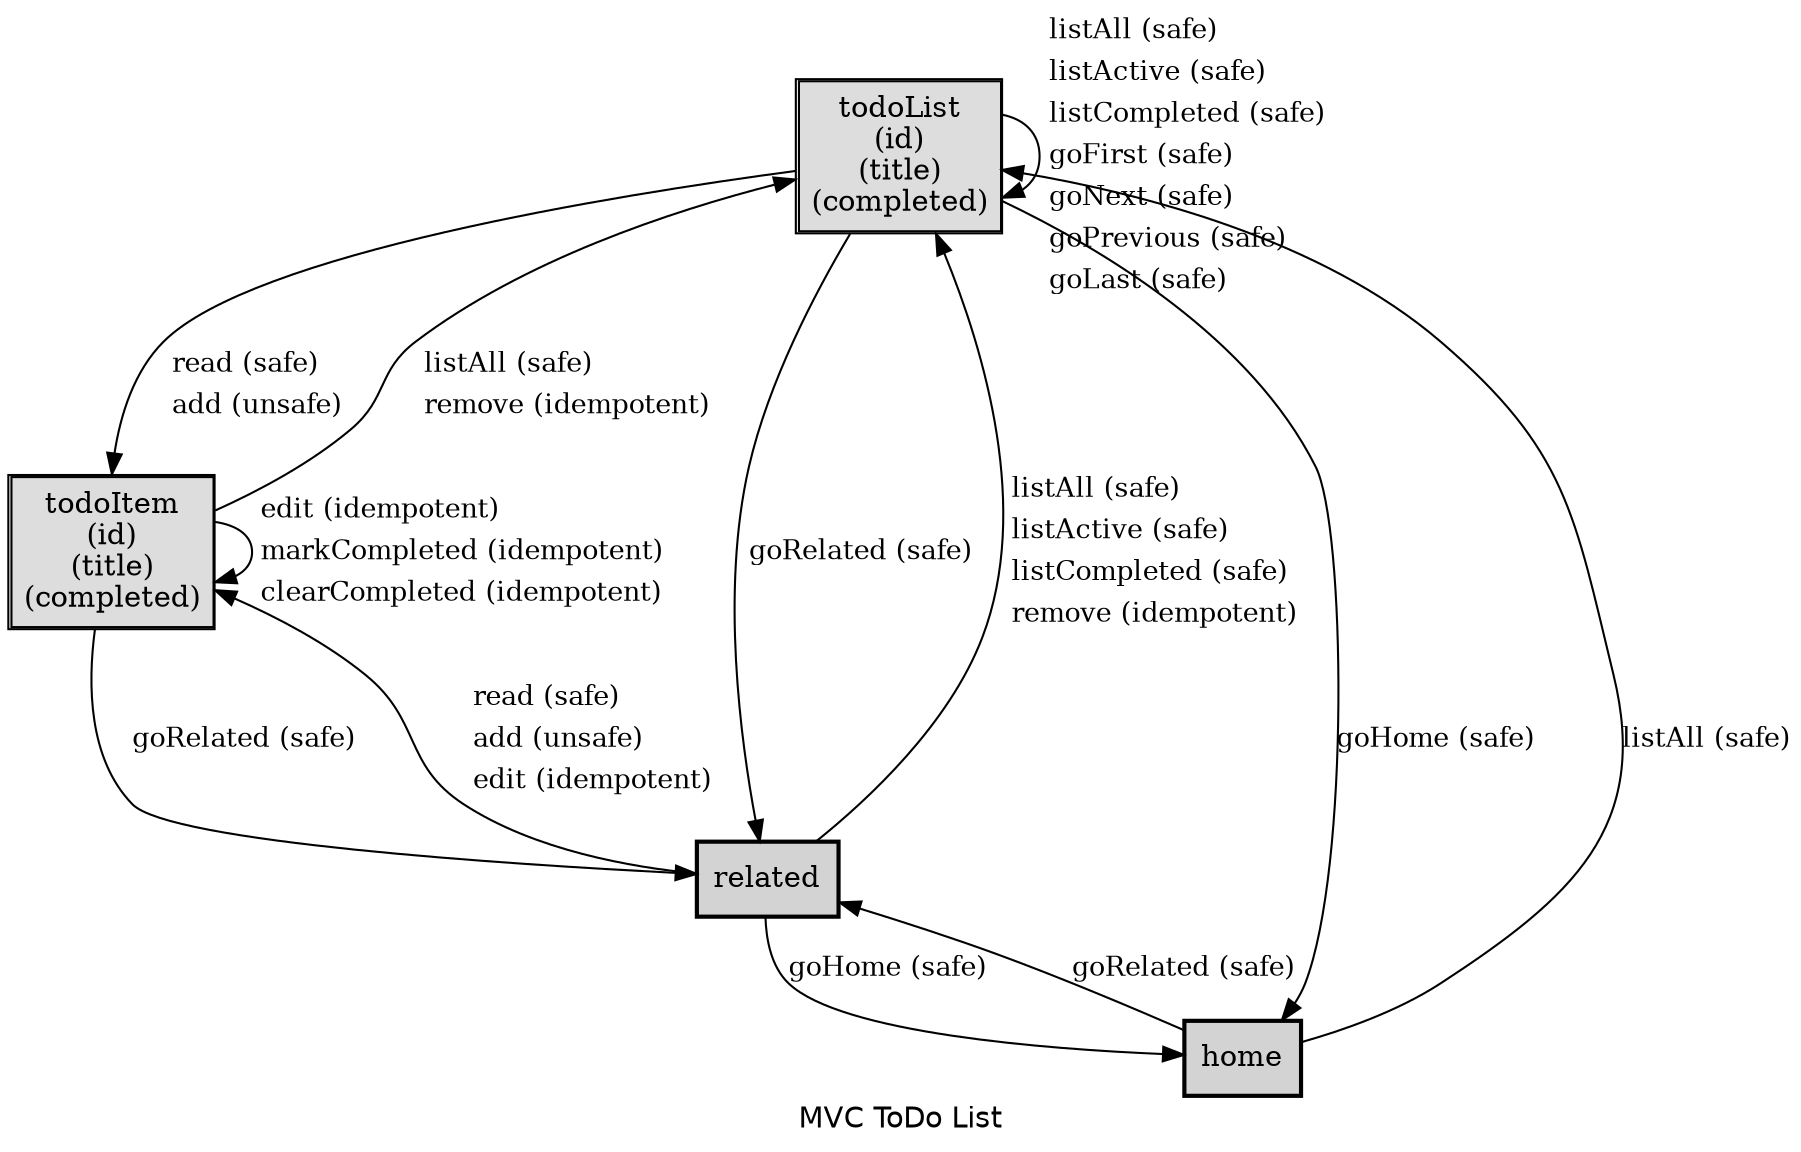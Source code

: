 digraph application_state_diagram {
  graph [
    labelloc="b";
    fontname="Helvetica"
    label="MVC ToDo List";
    URL="index.html" target="_parent"
  ];
  node [shape = box, style = "bold,filled"];

    todoList [style=solid, margin=0.02, label=<<table cellspacing="0" cellpadding="5" cellborder="1" border="0"><tr><td bgcolor="#dddddd">todoList<br />(id)<br />(title)<br />(completed)<br /></td></tr></table>>,shape=box URL="docs/semantic.todoList.html" target="_parent"]
    todoItem [style=solid, margin=0.02, label=<<table cellspacing="0" cellpadding="5" cellborder="1" border="0"><tr><td bgcolor="#dddddd">todoItem<br />(id)<br />(title)<br />(completed)<br /></td></tr></table>>,shape=box URL="docs/semantic.todoItem.html" target="_parent"]

    home -> todoList [label = "listAll (safe)" URL="docs/safe.listAll.html" target="_parent" fontsize=13];
    home -> related [label = "goRelated (safe)" URL="docs/safe.goRelated.html" target="_parent" fontsize=13];
    related -> home [label = "goHome (safe)" URL="docs/safe.goHome.html" target="_parent" fontsize=13];
    related -> todoList [label=<<table  border="0"><tr><td align="left" href="docs/safe.listAll.html">listAll (safe)</td></tr><tr><td align="left" href="docs/safe.listActive.html">listActive (safe)</td></tr><tr><td align="left" href="docs/safe.listCompleted.html">listCompleted (safe)</td></tr><tr><td align="left" href="docs/idempotent.remove.html">remove (idempotent)</td></tr></table>> fontsize=13];
    related -> todoItem [label=<<table  border="0"><tr><td align="left" href="docs/safe.read.html">read (safe)</td></tr><tr><td align="left" href="docs/unsafe.add.html">add (unsafe)</td></tr><tr><td align="left" href="docs/idempotent.edit.html">edit (idempotent)</td></tr></table>> fontsize=13];
    todoList -> todoItem [label=<<table  border="0"><tr><td align="left" href="docs/safe.read.html">read (safe)</td></tr><tr><td align="left" href="docs/unsafe.add.html">add (unsafe)</td></tr></table>> fontsize=13];
    todoList -> todoList [label=<<table  border="0"><tr><td align="left" href="docs/safe.listAll.html">listAll (safe)</td></tr><tr><td align="left" href="docs/safe.listActive.html">listActive (safe)</td></tr><tr><td align="left" href="docs/safe.listCompleted.html">listCompleted (safe)</td></tr><tr><td align="left" href="docs/safe.goFirst.html">goFirst (safe)</td></tr><tr><td align="left" href="docs/safe.goNext.html">goNext (safe)</td></tr><tr><td align="left" href="docs/safe.goPrevious.html">goPrevious (safe)</td></tr><tr><td align="left" href="docs/safe.goLast.html">goLast (safe)</td></tr></table>> fontsize=13];
    todoList -> home [label = "goHome (safe)" URL="docs/safe.goHome.html" target="_parent" fontsize=13];
    todoList -> related [label = "goRelated (safe)" URL="docs/safe.goRelated.html" target="_parent" fontsize=13];
    todoItem -> todoList [label=<<table  border="0"><tr><td align="left" href="docs/safe.listAll.html">listAll (safe)</td></tr><tr><td align="left" href="docs/idempotent.remove.html">remove (idempotent)</td></tr></table>> fontsize=13];
    todoItem -> todoItem [label=<<table  border="0"><tr><td align="left" href="docs/idempotent.edit.html">edit (idempotent)</td></tr><tr><td align="left" href="docs/idempotent.markCompleted.html">markCompleted (idempotent)</td></tr><tr><td align="left" href="docs/idempotent.clearCompleted.html">clearCompleted (idempotent)</td></tr></table>> fontsize=13];
    todoItem -> related [label = "goRelated (safe)" URL="docs/safe.goRelated.html" target="_parent" fontsize=13];

    home [URL="docs/semantic.home.html" target="_parent"]
    related [URL="docs/semantic.related.html" target="_parent"]

}
